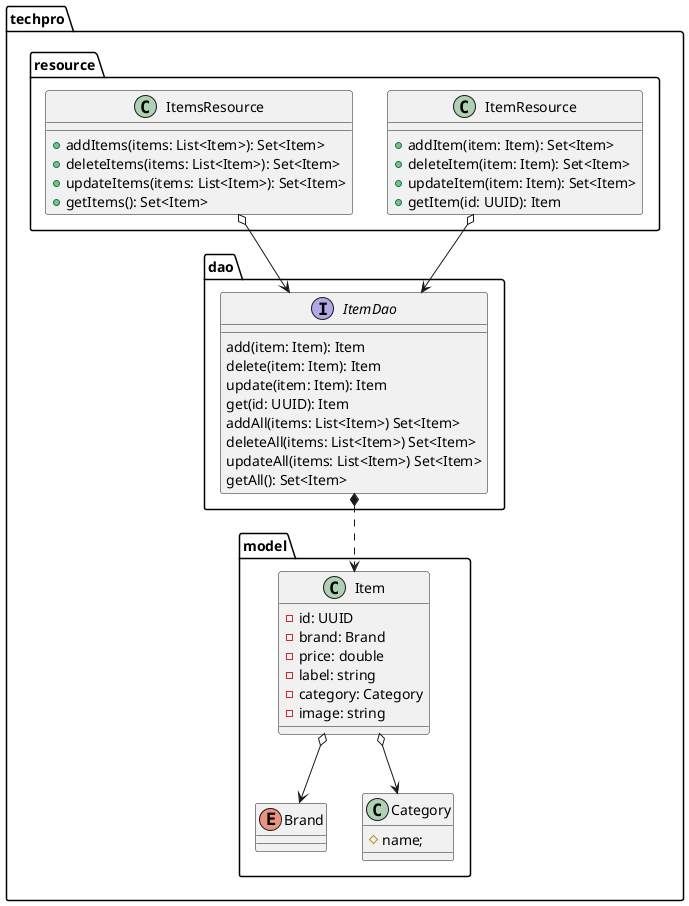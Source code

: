 @startuml archi2

package techpro {
    package model {
        enum Brand {}
        enum Category {}

        class Item {
            - id: UUID
            - brand: Brand
            - price: double
            - label: string
            - category: Category
            - image: string
        }

        class Category {
            # name;
        }
        
    }

    package dao{
        interface ItemDao {
            add(item: Item): Item
            delete(item: Item): Item
            update(item: Item): Item
            get(id: UUID): Item
            addAll(items: List<Item>) Set<Item>
            deleteAll(items: List<Item>) Set<Item>
            updateAll(items: List<Item>) Set<Item>
            getAll(): Set<Item>
        }
    }

    package resource{
        class ItemResource {
            + addItem(item: Item): Set<Item>
            + deleteItem(item: Item): Set<Item>
            + updateItem(item: Item): Set<Item>
            + getItem(id: UUID): Item
        }

        class ItemsResource {
            + addItems(items: List<Item>): Set<Item>
            + deleteItems(items: List<Item>): Set<Item>
            + updateItems(items: List<Item>): Set<Item>
            + getItems(): Set<Item>
        }
    }
}

Item o--> Brand
Item o--> Category

ItemDao *..> Item

ItemResource o--> ItemDao
ItemsResource o--> ItemDao

@endpuml